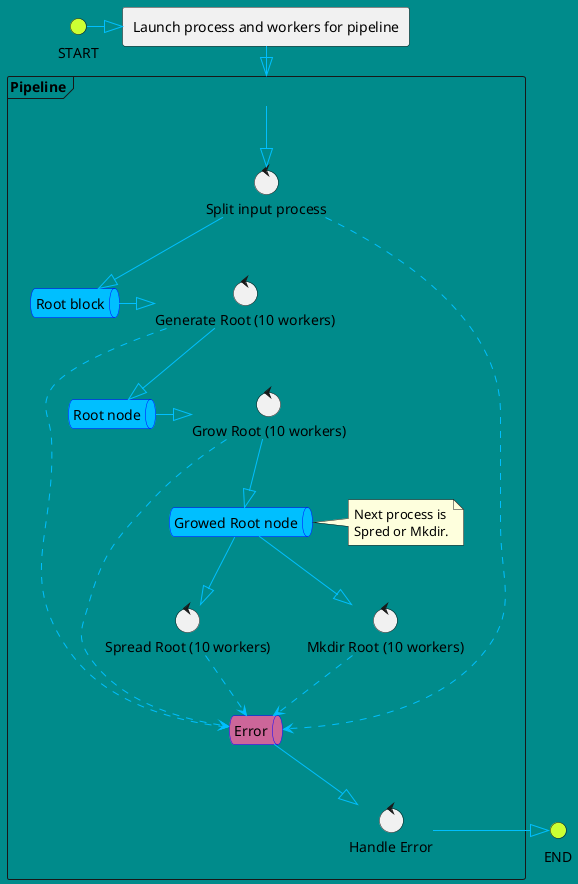 @startuml
skinparam {
  backgroundColor DarkCyan

  InterfaceBackgroundColor #CCFF33
  ComponentStyle rectangle
  ArrowColor DeepSkyBlue
  QueueBorderColor blue
  QueueBackgroundColor DeepSkyBlue
}


' stages
interface "START" as start

[Launch process and workers for pipeline] as init

frame "Pipeline" as pipeline {
  control "Split input process" as split_proc
  control "Generate Root (10 workers)" as generate_root_worker
  control "Grow Root (10 workers)" as grow_worker
  control "Spread Root (10 workers)" as spread_worker
  control "Mkdir Root (10 workers)" as mkdir_worker
  control "Handle Error" as error_handler

  queue "Root block" as split_q
  queue "Root node" as root_q
  queue "Growed Root node" as growing_q
  note right of growing_q
  Next process is
  Spred or Mkdir.
  end note
  queue Error as err #CC6699
}

interface "END" as end


' flow
start -|> init
init --|> pipeline
pipeline --|> split_proc
split_proc --|> split_q
split_q -|> generate_root_worker
generate_root_worker --|> root_q
root_q -|> grow_worker
grow_worker --|> growing_q
growing_q -|> spread_worker
growing_q --|> mkdir_worker

split_proc ..> err
generate_root_worker ..> err
grow_worker ..> err
spread_worker ..> err
mkdir_worker ..> err

err --|> error_handler
error_handler -|> end
@enduml